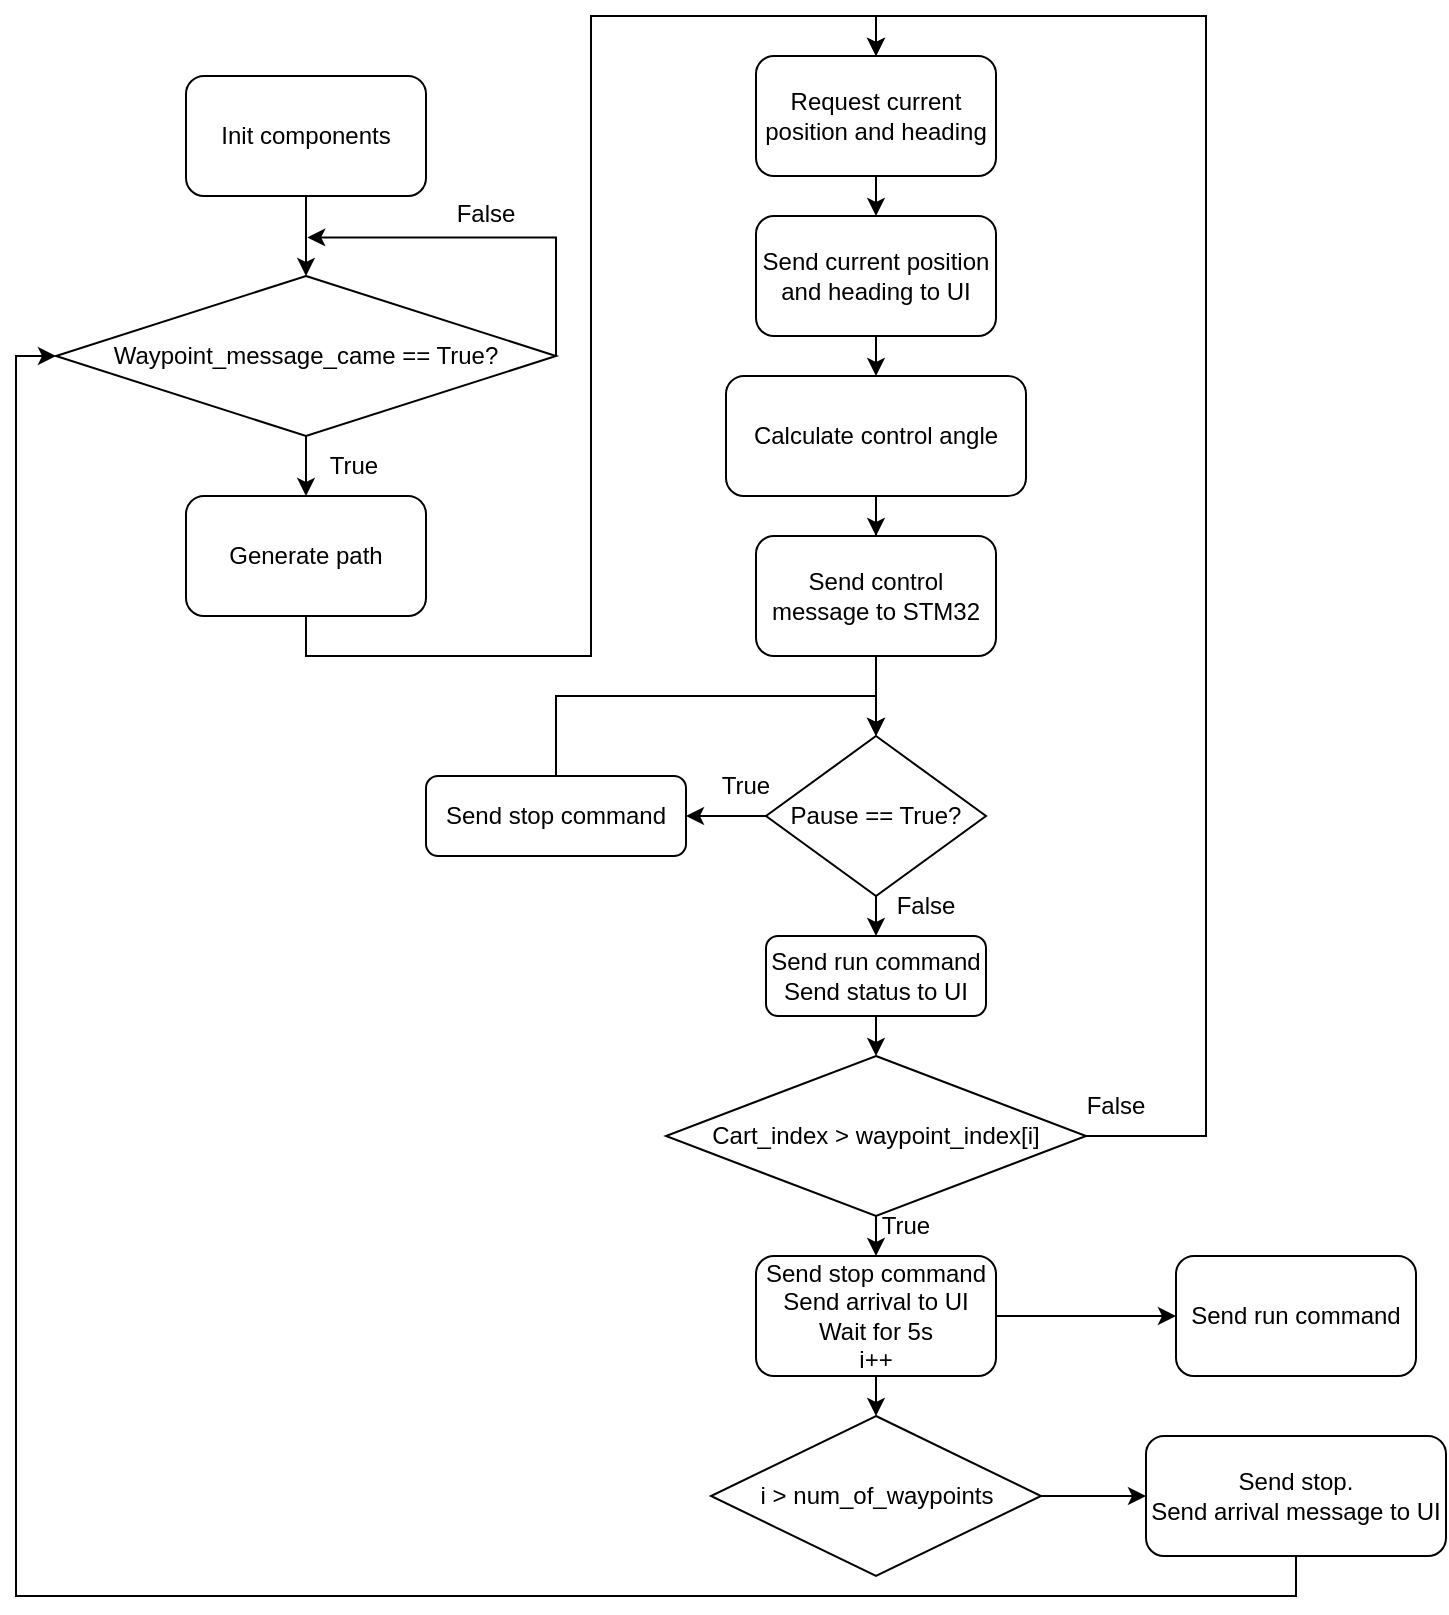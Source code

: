 <mxfile version="20.7.4" type="github">
  <diagram id="vA3-KsZhnf8I-pI694Q6" name="Page-1">
    <mxGraphModel dx="1682" dy="917" grid="0" gridSize="10" guides="1" tooltips="1" connect="1" arrows="1" fold="1" page="1" pageScale="1" pageWidth="3300" pageHeight="4681" math="0" shadow="0">
      <root>
        <mxCell id="0" />
        <mxCell id="1" parent="0" />
        <mxCell id="il68oPd4SAC4kzOnEwiC-16" style="edgeStyle=orthogonalEdgeStyle;rounded=0;orthogonalLoop=1;jettySize=auto;html=1;exitX=0.5;exitY=1;exitDx=0;exitDy=0;entryX=0.5;entryY=0;entryDx=0;entryDy=0;" parent="1" source="il68oPd4SAC4kzOnEwiC-1" target="il68oPd4SAC4kzOnEwiC-2" edge="1">
          <mxGeometry relative="1" as="geometry" />
        </mxCell>
        <mxCell id="il68oPd4SAC4kzOnEwiC-1" value="Init components" style="rounded=1;whiteSpace=wrap;html=1;" parent="1" vertex="1">
          <mxGeometry x="1020" y="390" width="120" height="60" as="geometry" />
        </mxCell>
        <mxCell id="il68oPd4SAC4kzOnEwiC-17" style="edgeStyle=orthogonalEdgeStyle;rounded=0;orthogonalLoop=1;jettySize=auto;html=1;exitX=0.5;exitY=1;exitDx=0;exitDy=0;entryX=0.5;entryY=0;entryDx=0;entryDy=0;" parent="1" source="il68oPd4SAC4kzOnEwiC-2" target="il68oPd4SAC4kzOnEwiC-3" edge="1">
          <mxGeometry relative="1" as="geometry" />
        </mxCell>
        <mxCell id="il68oPd4SAC4kzOnEwiC-46" style="edgeStyle=orthogonalEdgeStyle;rounded=0;orthogonalLoop=1;jettySize=auto;html=1;exitX=1;exitY=0.5;exitDx=0;exitDy=0;" parent="1" source="il68oPd4SAC4kzOnEwiC-2" edge="1">
          <mxGeometry relative="1" as="geometry">
            <mxPoint x="1080.636" y="470.688" as="targetPoint" />
            <Array as="points">
              <mxPoint x="1205" y="471" />
            </Array>
          </mxGeometry>
        </mxCell>
        <mxCell id="il68oPd4SAC4kzOnEwiC-2" value="Waypoint_message_came == True?" style="rhombus;whiteSpace=wrap;html=1;" parent="1" vertex="1">
          <mxGeometry x="955" y="490" width="250" height="80" as="geometry" />
        </mxCell>
        <mxCell id="il68oPd4SAC4kzOnEwiC-18" style="edgeStyle=orthogonalEdgeStyle;rounded=0;orthogonalLoop=1;jettySize=auto;html=1;exitX=0.5;exitY=1;exitDx=0;exitDy=0;entryX=0.5;entryY=0;entryDx=0;entryDy=0;" parent="1" source="il68oPd4SAC4kzOnEwiC-3" target="il68oPd4SAC4kzOnEwiC-4" edge="1">
          <mxGeometry relative="1" as="geometry" />
        </mxCell>
        <mxCell id="il68oPd4SAC4kzOnEwiC-3" value="Generate path" style="rounded=1;whiteSpace=wrap;html=1;" parent="1" vertex="1">
          <mxGeometry x="1020" y="600" width="120" height="60" as="geometry" />
        </mxCell>
        <mxCell id="il68oPd4SAC4kzOnEwiC-19" style="edgeStyle=orthogonalEdgeStyle;rounded=0;orthogonalLoop=1;jettySize=auto;html=1;exitX=0.5;exitY=1;exitDx=0;exitDy=0;entryX=0.5;entryY=0;entryDx=0;entryDy=0;" parent="1" source="il68oPd4SAC4kzOnEwiC-4" target="il68oPd4SAC4kzOnEwiC-7" edge="1">
          <mxGeometry relative="1" as="geometry" />
        </mxCell>
        <mxCell id="il68oPd4SAC4kzOnEwiC-4" value="Request current position and heading" style="rounded=1;whiteSpace=wrap;html=1;" parent="1" vertex="1">
          <mxGeometry x="1305" y="380" width="120" height="60" as="geometry" />
        </mxCell>
        <mxCell id="il68oPd4SAC4kzOnEwiC-21" style="edgeStyle=orthogonalEdgeStyle;rounded=0;orthogonalLoop=1;jettySize=auto;html=1;exitX=0.5;exitY=1;exitDx=0;exitDy=0;" parent="1" source="il68oPd4SAC4kzOnEwiC-5" target="il68oPd4SAC4kzOnEwiC-6" edge="1">
          <mxGeometry relative="1" as="geometry" />
        </mxCell>
        <mxCell id="il68oPd4SAC4kzOnEwiC-5" value="Calculate control angle" style="rounded=1;whiteSpace=wrap;html=1;" parent="1" vertex="1">
          <mxGeometry x="1290" y="540" width="150" height="60" as="geometry" />
        </mxCell>
        <mxCell id="il68oPd4SAC4kzOnEwiC-22" style="edgeStyle=orthogonalEdgeStyle;rounded=0;orthogonalLoop=1;jettySize=auto;html=1;exitX=0.5;exitY=1;exitDx=0;exitDy=0;entryX=0.5;entryY=0;entryDx=0;entryDy=0;" parent="1" source="il68oPd4SAC4kzOnEwiC-6" target="il68oPd4SAC4kzOnEwiC-9" edge="1">
          <mxGeometry relative="1" as="geometry" />
        </mxCell>
        <mxCell id="il68oPd4SAC4kzOnEwiC-6" value="Send control message to STM32" style="rounded=1;whiteSpace=wrap;html=1;" parent="1" vertex="1">
          <mxGeometry x="1305" y="620" width="120" height="60" as="geometry" />
        </mxCell>
        <mxCell id="il68oPd4SAC4kzOnEwiC-20" style="edgeStyle=orthogonalEdgeStyle;rounded=0;orthogonalLoop=1;jettySize=auto;html=1;exitX=0.5;exitY=1;exitDx=0;exitDy=0;entryX=0.5;entryY=0;entryDx=0;entryDy=0;" parent="1" source="il68oPd4SAC4kzOnEwiC-7" target="il68oPd4SAC4kzOnEwiC-5" edge="1">
          <mxGeometry relative="1" as="geometry" />
        </mxCell>
        <mxCell id="il68oPd4SAC4kzOnEwiC-7" value="Send current position and heading to UI" style="rounded=1;whiteSpace=wrap;html=1;" parent="1" vertex="1">
          <mxGeometry x="1305" y="460" width="120" height="60" as="geometry" />
        </mxCell>
        <mxCell id="il68oPd4SAC4kzOnEwiC-38" style="edgeStyle=orthogonalEdgeStyle;rounded=0;orthogonalLoop=1;jettySize=auto;html=1;exitX=0;exitY=0.5;exitDx=0;exitDy=0;entryX=1;entryY=0.5;entryDx=0;entryDy=0;" parent="1" source="il68oPd4SAC4kzOnEwiC-9" target="il68oPd4SAC4kzOnEwiC-37" edge="1">
          <mxGeometry relative="1" as="geometry" />
        </mxCell>
        <mxCell id="il68oPd4SAC4kzOnEwiC-41" style="edgeStyle=orthogonalEdgeStyle;rounded=0;orthogonalLoop=1;jettySize=auto;html=1;exitX=0.5;exitY=1;exitDx=0;exitDy=0;entryX=0.5;entryY=0;entryDx=0;entryDy=0;" parent="1" source="il68oPd4SAC4kzOnEwiC-9" target="il68oPd4SAC4kzOnEwiC-40" edge="1">
          <mxGeometry relative="1" as="geometry" />
        </mxCell>
        <mxCell id="il68oPd4SAC4kzOnEwiC-9" value="Pause == True?" style="rhombus;whiteSpace=wrap;html=1;" parent="1" vertex="1">
          <mxGeometry x="1310" y="720" width="110" height="80" as="geometry" />
        </mxCell>
        <mxCell id="il68oPd4SAC4kzOnEwiC-24" style="edgeStyle=orthogonalEdgeStyle;rounded=0;orthogonalLoop=1;jettySize=auto;html=1;exitX=0.5;exitY=1;exitDx=0;exitDy=0;entryX=0.5;entryY=0;entryDx=0;entryDy=0;" parent="1" source="il68oPd4SAC4kzOnEwiC-10" target="il68oPd4SAC4kzOnEwiC-11" edge="1">
          <mxGeometry relative="1" as="geometry" />
        </mxCell>
        <mxCell id="il68oPd4SAC4kzOnEwiC-35" style="edgeStyle=orthogonalEdgeStyle;rounded=0;orthogonalLoop=1;jettySize=auto;html=1;exitX=1;exitY=0.5;exitDx=0;exitDy=0;entryX=0.5;entryY=0;entryDx=0;entryDy=0;" parent="1" source="il68oPd4SAC4kzOnEwiC-10" target="il68oPd4SAC4kzOnEwiC-4" edge="1">
          <mxGeometry relative="1" as="geometry">
            <Array as="points">
              <mxPoint x="1530" y="920" />
              <mxPoint x="1530" y="360" />
              <mxPoint x="1365" y="360" />
            </Array>
          </mxGeometry>
        </mxCell>
        <mxCell id="il68oPd4SAC4kzOnEwiC-10" value="Cart_index &amp;gt; waypoint_index[i]" style="rhombus;whiteSpace=wrap;html=1;" parent="1" vertex="1">
          <mxGeometry x="1260" y="880" width="210" height="80" as="geometry" />
        </mxCell>
        <mxCell id="il68oPd4SAC4kzOnEwiC-25" style="edgeStyle=orthogonalEdgeStyle;rounded=0;orthogonalLoop=1;jettySize=auto;html=1;exitX=0.5;exitY=1;exitDx=0;exitDy=0;entryX=0.5;entryY=0;entryDx=0;entryDy=0;" parent="1" source="il68oPd4SAC4kzOnEwiC-11" target="il68oPd4SAC4kzOnEwiC-13" edge="1">
          <mxGeometry relative="1" as="geometry" />
        </mxCell>
        <mxCell id="il68oPd4SAC4kzOnEwiC-26" style="edgeStyle=orthogonalEdgeStyle;rounded=0;orthogonalLoop=1;jettySize=auto;html=1;exitX=1;exitY=0.5;exitDx=0;exitDy=0;entryX=0;entryY=0.5;entryDx=0;entryDy=0;" parent="1" source="il68oPd4SAC4kzOnEwiC-11" target="il68oPd4SAC4kzOnEwiC-15" edge="1">
          <mxGeometry relative="1" as="geometry" />
        </mxCell>
        <mxCell id="il68oPd4SAC4kzOnEwiC-11" value="Send stop command&lt;br&gt;Send arrival to UI&lt;br&gt;Wait for 5s&lt;br&gt;i++" style="rounded=1;whiteSpace=wrap;html=1;" parent="1" vertex="1">
          <mxGeometry x="1305" y="980" width="120" height="60" as="geometry" />
        </mxCell>
        <mxCell id="il68oPd4SAC4kzOnEwiC-27" style="edgeStyle=orthogonalEdgeStyle;rounded=0;orthogonalLoop=1;jettySize=auto;html=1;exitX=1;exitY=0.5;exitDx=0;exitDy=0;entryX=0;entryY=0.5;entryDx=0;entryDy=0;" parent="1" source="il68oPd4SAC4kzOnEwiC-13" target="il68oPd4SAC4kzOnEwiC-14" edge="1">
          <mxGeometry relative="1" as="geometry" />
        </mxCell>
        <mxCell id="il68oPd4SAC4kzOnEwiC-13" value="i &amp;gt; num_of_waypoints" style="rhombus;whiteSpace=wrap;html=1;" parent="1" vertex="1">
          <mxGeometry x="1282.5" y="1060" width="165" height="80" as="geometry" />
        </mxCell>
        <mxCell id="il68oPd4SAC4kzOnEwiC-43" style="edgeStyle=orthogonalEdgeStyle;rounded=0;orthogonalLoop=1;jettySize=auto;html=1;exitX=0.5;exitY=1;exitDx=0;exitDy=0;entryX=0;entryY=0.5;entryDx=0;entryDy=0;" parent="1" source="il68oPd4SAC4kzOnEwiC-14" target="il68oPd4SAC4kzOnEwiC-2" edge="1">
          <mxGeometry relative="1" as="geometry" />
        </mxCell>
        <mxCell id="il68oPd4SAC4kzOnEwiC-14" value="Send stop.&lt;br&gt;Send arrival message to UI" style="rounded=1;whiteSpace=wrap;html=1;" parent="1" vertex="1">
          <mxGeometry x="1500" y="1070" width="150" height="60" as="geometry" />
        </mxCell>
        <mxCell id="il68oPd4SAC4kzOnEwiC-15" value="Send run command" style="rounded=1;whiteSpace=wrap;html=1;" parent="1" vertex="1">
          <mxGeometry x="1515" y="980" width="120" height="60" as="geometry" />
        </mxCell>
        <mxCell id="il68oPd4SAC4kzOnEwiC-31" value="True" style="text;html=1;strokeColor=none;fillColor=none;align=center;verticalAlign=middle;whiteSpace=wrap;rounded=0;" parent="1" vertex="1">
          <mxGeometry x="1270" y="730" width="60" height="30" as="geometry" />
        </mxCell>
        <mxCell id="il68oPd4SAC4kzOnEwiC-32" value="False" style="text;html=1;strokeColor=none;fillColor=none;align=center;verticalAlign=middle;whiteSpace=wrap;rounded=0;" parent="1" vertex="1">
          <mxGeometry x="1360" y="790" width="60" height="30" as="geometry" />
        </mxCell>
        <mxCell id="il68oPd4SAC4kzOnEwiC-34" value="True" style="text;html=1;strokeColor=none;fillColor=none;align=center;verticalAlign=middle;whiteSpace=wrap;rounded=0;" parent="1" vertex="1">
          <mxGeometry x="1350" y="950" width="60" height="30" as="geometry" />
        </mxCell>
        <mxCell id="il68oPd4SAC4kzOnEwiC-36" value="False" style="text;html=1;strokeColor=none;fillColor=none;align=center;verticalAlign=middle;whiteSpace=wrap;rounded=0;" parent="1" vertex="1">
          <mxGeometry x="1455" y="890" width="60" height="30" as="geometry" />
        </mxCell>
        <mxCell id="il68oPd4SAC4kzOnEwiC-39" style="edgeStyle=orthogonalEdgeStyle;rounded=0;orthogonalLoop=1;jettySize=auto;html=1;exitX=0.5;exitY=0;exitDx=0;exitDy=0;entryX=0.5;entryY=0;entryDx=0;entryDy=0;" parent="1" source="il68oPd4SAC4kzOnEwiC-37" target="il68oPd4SAC4kzOnEwiC-9" edge="1">
          <mxGeometry relative="1" as="geometry" />
        </mxCell>
        <mxCell id="il68oPd4SAC4kzOnEwiC-37" value="Send stop command" style="rounded=1;whiteSpace=wrap;html=1;" parent="1" vertex="1">
          <mxGeometry x="1140" y="740" width="130" height="40" as="geometry" />
        </mxCell>
        <mxCell id="il68oPd4SAC4kzOnEwiC-42" style="edgeStyle=orthogonalEdgeStyle;rounded=0;orthogonalLoop=1;jettySize=auto;html=1;exitX=0.5;exitY=1;exitDx=0;exitDy=0;entryX=0.5;entryY=0;entryDx=0;entryDy=0;" parent="1" source="il68oPd4SAC4kzOnEwiC-40" target="il68oPd4SAC4kzOnEwiC-10" edge="1">
          <mxGeometry relative="1" as="geometry" />
        </mxCell>
        <mxCell id="il68oPd4SAC4kzOnEwiC-40" value="Send run command&lt;br&gt;Send status to UI" style="rounded=1;whiteSpace=wrap;html=1;" parent="1" vertex="1">
          <mxGeometry x="1310" y="820" width="110" height="40" as="geometry" />
        </mxCell>
        <mxCell id="il68oPd4SAC4kzOnEwiC-44" value="True" style="text;html=1;strokeColor=none;fillColor=none;align=center;verticalAlign=middle;whiteSpace=wrap;rounded=0;" parent="1" vertex="1">
          <mxGeometry x="1074" y="570" width="60" height="30" as="geometry" />
        </mxCell>
        <mxCell id="il68oPd4SAC4kzOnEwiC-47" value="False" style="text;html=1;strokeColor=none;fillColor=none;align=center;verticalAlign=middle;whiteSpace=wrap;rounded=0;" parent="1" vertex="1">
          <mxGeometry x="1140" y="444" width="60" height="30" as="geometry" />
        </mxCell>
      </root>
    </mxGraphModel>
  </diagram>
</mxfile>

